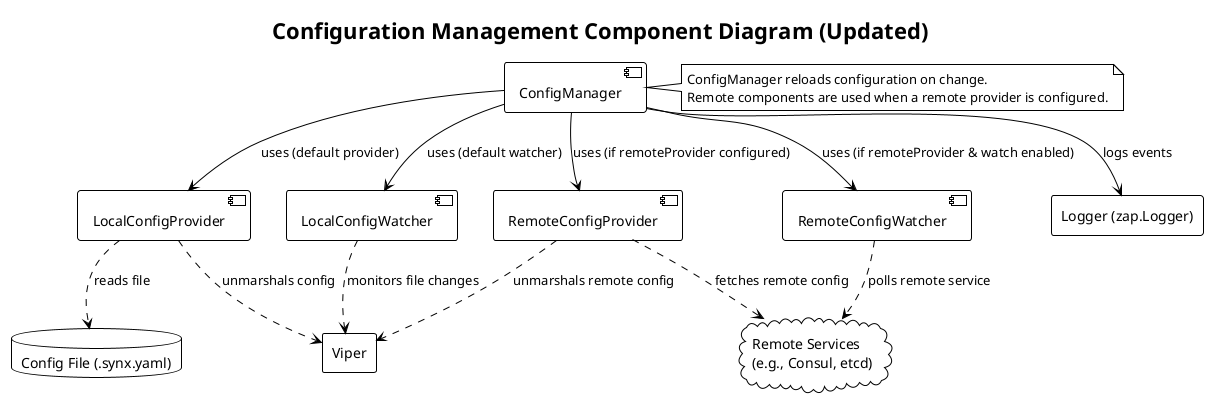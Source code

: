 @startuml
!theme plain
title "Configuration Management Component Diagram (Updated)"

[ConfigManager] as CM

' Providers - local or remote
component "LocalConfigProvider" as LCP
component "RemoteConfigProvider" as RCP

' Watchers - local or remote
component "LocalConfigWatcher" as LCW
component "RemoteConfigWatcher" as RCW

' External components
database "Config File (.synx.yaml)" as CF
rectangle "Viper" as V
rectangle "Logger (zap.Logger)" as LOG
cloud "Remote Services\n(e.g., Consul, etcd)" as RS

' Relationships
CM --> LCP : uses (default provider)
CM --> RCP : uses (if remoteProvider configured)
CM --> LCW : uses (default watcher)
CM --> RCW : uses (if remoteProvider & watch enabled)
LCP ..> CF : reads file
LCP ..> V : unmarshals config
LCW ..> V : monitors file changes
RCP ..> RS : fetches remote config
RCP ..> V : unmarshals remote config
RCW ..> RS : polls remote service
CM --> LOG : logs events

note right of CM
  ConfigManager reloads configuration on change.
  Remote components are used when a remote provider is configured.
end note

@enduml
